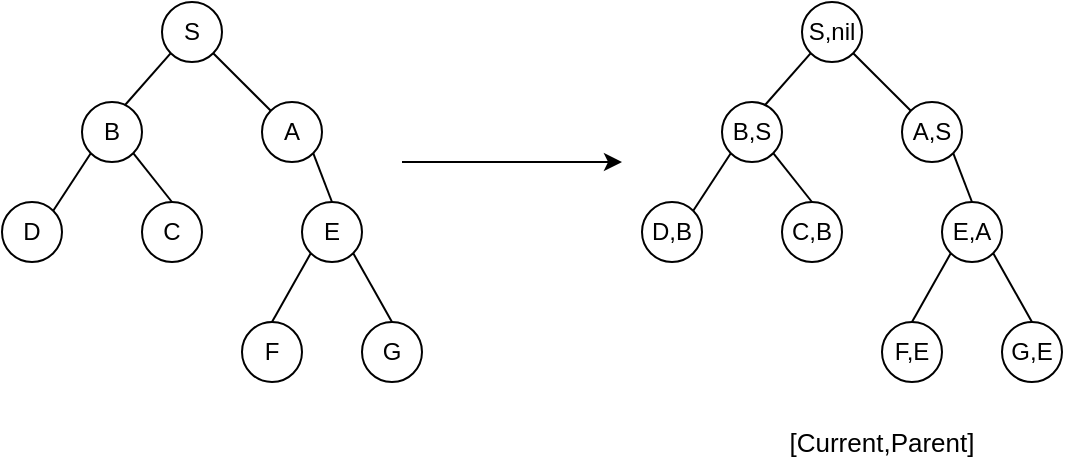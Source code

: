 <mxfile version="26.0.4">
  <diagram name="Page-1" id="k1EDUq9Aw5LpfZc_MFjJ">
    <mxGraphModel dx="1170" dy="388" grid="1" gridSize="10" guides="1" tooltips="1" connect="1" arrows="1" fold="1" page="1" pageScale="1" pageWidth="570" pageHeight="940" math="0" shadow="0">
      <root>
        <mxCell id="0" />
        <mxCell id="1" parent="0" />
        <mxCell id="0nL7bg7aXwzPdWPX4S4Y-18" value="" style="group" vertex="1" connectable="0" parent="1">
          <mxGeometry x="-560" y="40" width="210" height="190" as="geometry" />
        </mxCell>
        <mxCell id="0nL7bg7aXwzPdWPX4S4Y-1" value="S" style="ellipse;whiteSpace=wrap;html=1;aspect=fixed;fillColor=none;" vertex="1" parent="0nL7bg7aXwzPdWPX4S4Y-18">
          <mxGeometry x="80" width="30" height="30" as="geometry" />
        </mxCell>
        <mxCell id="0nL7bg7aXwzPdWPX4S4Y-2" value="B" style="ellipse;whiteSpace=wrap;html=1;aspect=fixed;fillColor=none;" vertex="1" parent="0nL7bg7aXwzPdWPX4S4Y-18">
          <mxGeometry x="40" y="50" width="30" height="30" as="geometry" />
        </mxCell>
        <mxCell id="0nL7bg7aXwzPdWPX4S4Y-3" value="D" style="ellipse;whiteSpace=wrap;html=1;aspect=fixed;fillColor=none;" vertex="1" parent="0nL7bg7aXwzPdWPX4S4Y-18">
          <mxGeometry y="100" width="30" height="30" as="geometry" />
        </mxCell>
        <mxCell id="0nL7bg7aXwzPdWPX4S4Y-4" value="C" style="ellipse;whiteSpace=wrap;html=1;aspect=fixed;fillColor=none;" vertex="1" parent="0nL7bg7aXwzPdWPX4S4Y-18">
          <mxGeometry x="70" y="100" width="30" height="30" as="geometry" />
        </mxCell>
        <mxCell id="0nL7bg7aXwzPdWPX4S4Y-5" value="A" style="ellipse;whiteSpace=wrap;html=1;aspect=fixed;fillColor=none;" vertex="1" parent="0nL7bg7aXwzPdWPX4S4Y-18">
          <mxGeometry x="130" y="50" width="30" height="30" as="geometry" />
        </mxCell>
        <mxCell id="0nL7bg7aXwzPdWPX4S4Y-6" value="E" style="ellipse;whiteSpace=wrap;html=1;aspect=fixed;fillColor=none;" vertex="1" parent="0nL7bg7aXwzPdWPX4S4Y-18">
          <mxGeometry x="150" y="100" width="30" height="30" as="geometry" />
        </mxCell>
        <mxCell id="0nL7bg7aXwzPdWPX4S4Y-7" value="F" style="ellipse;whiteSpace=wrap;html=1;aspect=fixed;fillColor=none;" vertex="1" parent="0nL7bg7aXwzPdWPX4S4Y-18">
          <mxGeometry x="120" y="160" width="30" height="30" as="geometry" />
        </mxCell>
        <mxCell id="0nL7bg7aXwzPdWPX4S4Y-8" value="G" style="ellipse;whiteSpace=wrap;html=1;aspect=fixed;fillColor=none;" vertex="1" parent="0nL7bg7aXwzPdWPX4S4Y-18">
          <mxGeometry x="180" y="160" width="30" height="30" as="geometry" />
        </mxCell>
        <mxCell id="0nL7bg7aXwzPdWPX4S4Y-9" value="" style="endArrow=none;html=1;rounded=0;entryX=0;entryY=1;entryDx=0;entryDy=0;exitX=0.714;exitY=0.054;exitDx=0;exitDy=0;exitPerimeter=0;" edge="1" parent="0nL7bg7aXwzPdWPX4S4Y-18" source="0nL7bg7aXwzPdWPX4S4Y-2" target="0nL7bg7aXwzPdWPX4S4Y-1">
          <mxGeometry width="50" height="50" relative="1" as="geometry">
            <mxPoint x="60" y="50" as="sourcePoint" />
            <mxPoint x="320" y="190" as="targetPoint" />
          </mxGeometry>
        </mxCell>
        <mxCell id="0nL7bg7aXwzPdWPX4S4Y-10" value="" style="endArrow=none;html=1;rounded=0;exitX=1;exitY=0;exitDx=0;exitDy=0;entryX=0;entryY=1;entryDx=0;entryDy=0;" edge="1" parent="0nL7bg7aXwzPdWPX4S4Y-18" source="0nL7bg7aXwzPdWPX4S4Y-3" target="0nL7bg7aXwzPdWPX4S4Y-2">
          <mxGeometry width="50" height="50" relative="1" as="geometry">
            <mxPoint x="140" y="140" as="sourcePoint" />
            <mxPoint x="190" y="90" as="targetPoint" />
          </mxGeometry>
        </mxCell>
        <mxCell id="0nL7bg7aXwzPdWPX4S4Y-11" value="" style="endArrow=none;html=1;rounded=0;exitX=0.5;exitY=0;exitDx=0;exitDy=0;entryX=1;entryY=1;entryDx=0;entryDy=0;" edge="1" parent="0nL7bg7aXwzPdWPX4S4Y-18" source="0nL7bg7aXwzPdWPX4S4Y-4" target="0nL7bg7aXwzPdWPX4S4Y-2">
          <mxGeometry width="50" height="50" relative="1" as="geometry">
            <mxPoint x="140" y="140" as="sourcePoint" />
            <mxPoint x="190" y="90" as="targetPoint" />
          </mxGeometry>
        </mxCell>
        <mxCell id="0nL7bg7aXwzPdWPX4S4Y-12" value="" style="endArrow=none;html=1;rounded=0;exitX=0;exitY=0;exitDx=0;exitDy=0;entryX=1;entryY=1;entryDx=0;entryDy=0;" edge="1" parent="0nL7bg7aXwzPdWPX4S4Y-18" source="0nL7bg7aXwzPdWPX4S4Y-5" target="0nL7bg7aXwzPdWPX4S4Y-1">
          <mxGeometry width="50" height="50" relative="1" as="geometry">
            <mxPoint x="170" y="140" as="sourcePoint" />
            <mxPoint x="220" y="90" as="targetPoint" />
          </mxGeometry>
        </mxCell>
        <mxCell id="0nL7bg7aXwzPdWPX4S4Y-13" value="" style="endArrow=none;html=1;rounded=0;exitX=1;exitY=1;exitDx=0;exitDy=0;entryX=0.5;entryY=0;entryDx=0;entryDy=0;" edge="1" parent="0nL7bg7aXwzPdWPX4S4Y-18" source="0nL7bg7aXwzPdWPX4S4Y-5" target="0nL7bg7aXwzPdWPX4S4Y-6">
          <mxGeometry width="50" height="50" relative="1" as="geometry">
            <mxPoint x="170" y="140" as="sourcePoint" />
            <mxPoint x="220" y="90" as="targetPoint" />
          </mxGeometry>
        </mxCell>
        <mxCell id="0nL7bg7aXwzPdWPX4S4Y-14" value="" style="endArrow=none;html=1;rounded=0;exitX=0.5;exitY=0;exitDx=0;exitDy=0;entryX=0;entryY=1;entryDx=0;entryDy=0;" edge="1" parent="0nL7bg7aXwzPdWPX4S4Y-18" source="0nL7bg7aXwzPdWPX4S4Y-7" target="0nL7bg7aXwzPdWPX4S4Y-6">
          <mxGeometry width="50" height="50" relative="1" as="geometry">
            <mxPoint x="170" y="140" as="sourcePoint" />
            <mxPoint x="220" y="90" as="targetPoint" />
          </mxGeometry>
        </mxCell>
        <mxCell id="0nL7bg7aXwzPdWPX4S4Y-15" value="" style="endArrow=none;html=1;rounded=0;exitX=0.5;exitY=0;exitDx=0;exitDy=0;entryX=1;entryY=1;entryDx=0;entryDy=0;" edge="1" parent="0nL7bg7aXwzPdWPX4S4Y-18" source="0nL7bg7aXwzPdWPX4S4Y-8" target="0nL7bg7aXwzPdWPX4S4Y-6">
          <mxGeometry width="50" height="50" relative="1" as="geometry">
            <mxPoint x="170" y="140" as="sourcePoint" />
            <mxPoint x="220" y="90" as="targetPoint" />
          </mxGeometry>
        </mxCell>
        <mxCell id="0nL7bg7aXwzPdWPX4S4Y-19" value="" style="group" vertex="1" connectable="0" parent="1">
          <mxGeometry x="-240" y="40" width="210" height="190" as="geometry" />
        </mxCell>
        <mxCell id="0nL7bg7aXwzPdWPX4S4Y-20" value="S,nil" style="ellipse;whiteSpace=wrap;html=1;aspect=fixed;fillColor=none;" vertex="1" parent="0nL7bg7aXwzPdWPX4S4Y-19">
          <mxGeometry x="80" width="30" height="30" as="geometry" />
        </mxCell>
        <mxCell id="0nL7bg7aXwzPdWPX4S4Y-21" value="B,S" style="ellipse;whiteSpace=wrap;html=1;aspect=fixed;fillColor=none;" vertex="1" parent="0nL7bg7aXwzPdWPX4S4Y-19">
          <mxGeometry x="40" y="50" width="30" height="30" as="geometry" />
        </mxCell>
        <mxCell id="0nL7bg7aXwzPdWPX4S4Y-22" value="D,B" style="ellipse;whiteSpace=wrap;html=1;aspect=fixed;fillColor=none;" vertex="1" parent="0nL7bg7aXwzPdWPX4S4Y-19">
          <mxGeometry y="100" width="30" height="30" as="geometry" />
        </mxCell>
        <mxCell id="0nL7bg7aXwzPdWPX4S4Y-23" value="C,B" style="ellipse;whiteSpace=wrap;html=1;aspect=fixed;fillColor=none;" vertex="1" parent="0nL7bg7aXwzPdWPX4S4Y-19">
          <mxGeometry x="70" y="100" width="30" height="30" as="geometry" />
        </mxCell>
        <mxCell id="0nL7bg7aXwzPdWPX4S4Y-24" value="A,S" style="ellipse;whiteSpace=wrap;html=1;aspect=fixed;fillColor=none;" vertex="1" parent="0nL7bg7aXwzPdWPX4S4Y-19">
          <mxGeometry x="130" y="50" width="30" height="30" as="geometry" />
        </mxCell>
        <mxCell id="0nL7bg7aXwzPdWPX4S4Y-25" value="E,A" style="ellipse;whiteSpace=wrap;html=1;aspect=fixed;fillColor=none;" vertex="1" parent="0nL7bg7aXwzPdWPX4S4Y-19">
          <mxGeometry x="150" y="100" width="30" height="30" as="geometry" />
        </mxCell>
        <mxCell id="0nL7bg7aXwzPdWPX4S4Y-26" value="F,E" style="ellipse;whiteSpace=wrap;html=1;aspect=fixed;fillColor=none;" vertex="1" parent="0nL7bg7aXwzPdWPX4S4Y-19">
          <mxGeometry x="120" y="160" width="30" height="30" as="geometry" />
        </mxCell>
        <mxCell id="0nL7bg7aXwzPdWPX4S4Y-27" value="G,E" style="ellipse;whiteSpace=wrap;html=1;aspect=fixed;fillColor=none;" vertex="1" parent="0nL7bg7aXwzPdWPX4S4Y-19">
          <mxGeometry x="180" y="160" width="30" height="30" as="geometry" />
        </mxCell>
        <mxCell id="0nL7bg7aXwzPdWPX4S4Y-28" value="" style="endArrow=none;html=1;rounded=0;entryX=0;entryY=1;entryDx=0;entryDy=0;exitX=0.714;exitY=0.054;exitDx=0;exitDy=0;exitPerimeter=0;" edge="1" parent="0nL7bg7aXwzPdWPX4S4Y-19" source="0nL7bg7aXwzPdWPX4S4Y-21" target="0nL7bg7aXwzPdWPX4S4Y-20">
          <mxGeometry width="50" height="50" relative="1" as="geometry">
            <mxPoint x="60" y="50" as="sourcePoint" />
            <mxPoint x="320" y="190" as="targetPoint" />
          </mxGeometry>
        </mxCell>
        <mxCell id="0nL7bg7aXwzPdWPX4S4Y-29" value="" style="endArrow=none;html=1;rounded=0;exitX=1;exitY=0;exitDx=0;exitDy=0;entryX=0;entryY=1;entryDx=0;entryDy=0;" edge="1" parent="0nL7bg7aXwzPdWPX4S4Y-19" source="0nL7bg7aXwzPdWPX4S4Y-22" target="0nL7bg7aXwzPdWPX4S4Y-21">
          <mxGeometry width="50" height="50" relative="1" as="geometry">
            <mxPoint x="140" y="140" as="sourcePoint" />
            <mxPoint x="190" y="90" as="targetPoint" />
          </mxGeometry>
        </mxCell>
        <mxCell id="0nL7bg7aXwzPdWPX4S4Y-30" value="" style="endArrow=none;html=1;rounded=0;exitX=0.5;exitY=0;exitDx=0;exitDy=0;entryX=1;entryY=1;entryDx=0;entryDy=0;" edge="1" parent="0nL7bg7aXwzPdWPX4S4Y-19" source="0nL7bg7aXwzPdWPX4S4Y-23" target="0nL7bg7aXwzPdWPX4S4Y-21">
          <mxGeometry width="50" height="50" relative="1" as="geometry">
            <mxPoint x="140" y="140" as="sourcePoint" />
            <mxPoint x="190" y="90" as="targetPoint" />
          </mxGeometry>
        </mxCell>
        <mxCell id="0nL7bg7aXwzPdWPX4S4Y-31" value="" style="endArrow=none;html=1;rounded=0;exitX=0;exitY=0;exitDx=0;exitDy=0;entryX=1;entryY=1;entryDx=0;entryDy=0;" edge="1" parent="0nL7bg7aXwzPdWPX4S4Y-19" source="0nL7bg7aXwzPdWPX4S4Y-24" target="0nL7bg7aXwzPdWPX4S4Y-20">
          <mxGeometry width="50" height="50" relative="1" as="geometry">
            <mxPoint x="170" y="140" as="sourcePoint" />
            <mxPoint x="220" y="90" as="targetPoint" />
          </mxGeometry>
        </mxCell>
        <mxCell id="0nL7bg7aXwzPdWPX4S4Y-32" value="" style="endArrow=none;html=1;rounded=0;exitX=1;exitY=1;exitDx=0;exitDy=0;entryX=0.5;entryY=0;entryDx=0;entryDy=0;" edge="1" parent="0nL7bg7aXwzPdWPX4S4Y-19" source="0nL7bg7aXwzPdWPX4S4Y-24" target="0nL7bg7aXwzPdWPX4S4Y-25">
          <mxGeometry width="50" height="50" relative="1" as="geometry">
            <mxPoint x="170" y="140" as="sourcePoint" />
            <mxPoint x="220" y="90" as="targetPoint" />
          </mxGeometry>
        </mxCell>
        <mxCell id="0nL7bg7aXwzPdWPX4S4Y-33" value="" style="endArrow=none;html=1;rounded=0;exitX=0.5;exitY=0;exitDx=0;exitDy=0;entryX=0;entryY=1;entryDx=0;entryDy=0;" edge="1" parent="0nL7bg7aXwzPdWPX4S4Y-19" source="0nL7bg7aXwzPdWPX4S4Y-26" target="0nL7bg7aXwzPdWPX4S4Y-25">
          <mxGeometry width="50" height="50" relative="1" as="geometry">
            <mxPoint x="170" y="140" as="sourcePoint" />
            <mxPoint x="220" y="90" as="targetPoint" />
          </mxGeometry>
        </mxCell>
        <mxCell id="0nL7bg7aXwzPdWPX4S4Y-34" value="" style="endArrow=none;html=1;rounded=0;exitX=0.5;exitY=0;exitDx=0;exitDy=0;entryX=1;entryY=1;entryDx=0;entryDy=0;" edge="1" parent="0nL7bg7aXwzPdWPX4S4Y-19" source="0nL7bg7aXwzPdWPX4S4Y-27" target="0nL7bg7aXwzPdWPX4S4Y-25">
          <mxGeometry width="50" height="50" relative="1" as="geometry">
            <mxPoint x="170" y="140" as="sourcePoint" />
            <mxPoint x="220" y="90" as="targetPoint" />
          </mxGeometry>
        </mxCell>
        <mxCell id="0nL7bg7aXwzPdWPX4S4Y-37" value="" style="endArrow=classic;html=1;rounded=0;" edge="1" parent="1">
          <mxGeometry width="50" height="50" relative="1" as="geometry">
            <mxPoint x="-360" y="120" as="sourcePoint" />
            <mxPoint x="-250" y="120" as="targetPoint" />
          </mxGeometry>
        </mxCell>
        <mxCell id="0nL7bg7aXwzPdWPX4S4Y-39" value="&lt;font style=&quot;font-size: 13px;&quot;&gt;[Current,Parent]&lt;/font&gt;" style="text;html=1;align=center;verticalAlign=middle;whiteSpace=wrap;rounded=0;" vertex="1" parent="1">
          <mxGeometry x="-170" y="250" width="100" height="20" as="geometry" />
        </mxCell>
      </root>
    </mxGraphModel>
  </diagram>
</mxfile>
